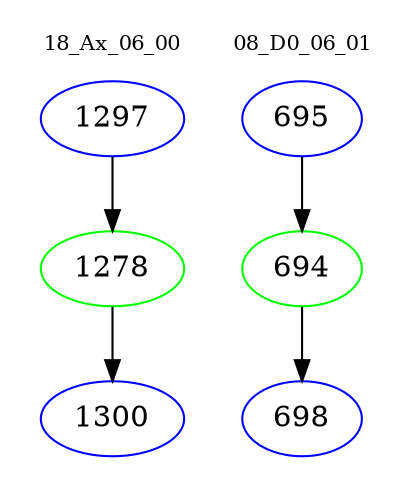 digraph{
subgraph cluster_0 {
color = white
label = "18_Ax_06_00";
fontsize=10;
T0_1297 [label="1297", color="blue"]
T0_1297 -> T0_1278 [color="black"]
T0_1278 [label="1278", color="green"]
T0_1278 -> T0_1300 [color="black"]
T0_1300 [label="1300", color="blue"]
}
subgraph cluster_1 {
color = white
label = "08_D0_06_01";
fontsize=10;
T1_695 [label="695", color="blue"]
T1_695 -> T1_694 [color="black"]
T1_694 [label="694", color="green"]
T1_694 -> T1_698 [color="black"]
T1_698 [label="698", color="blue"]
}
}
